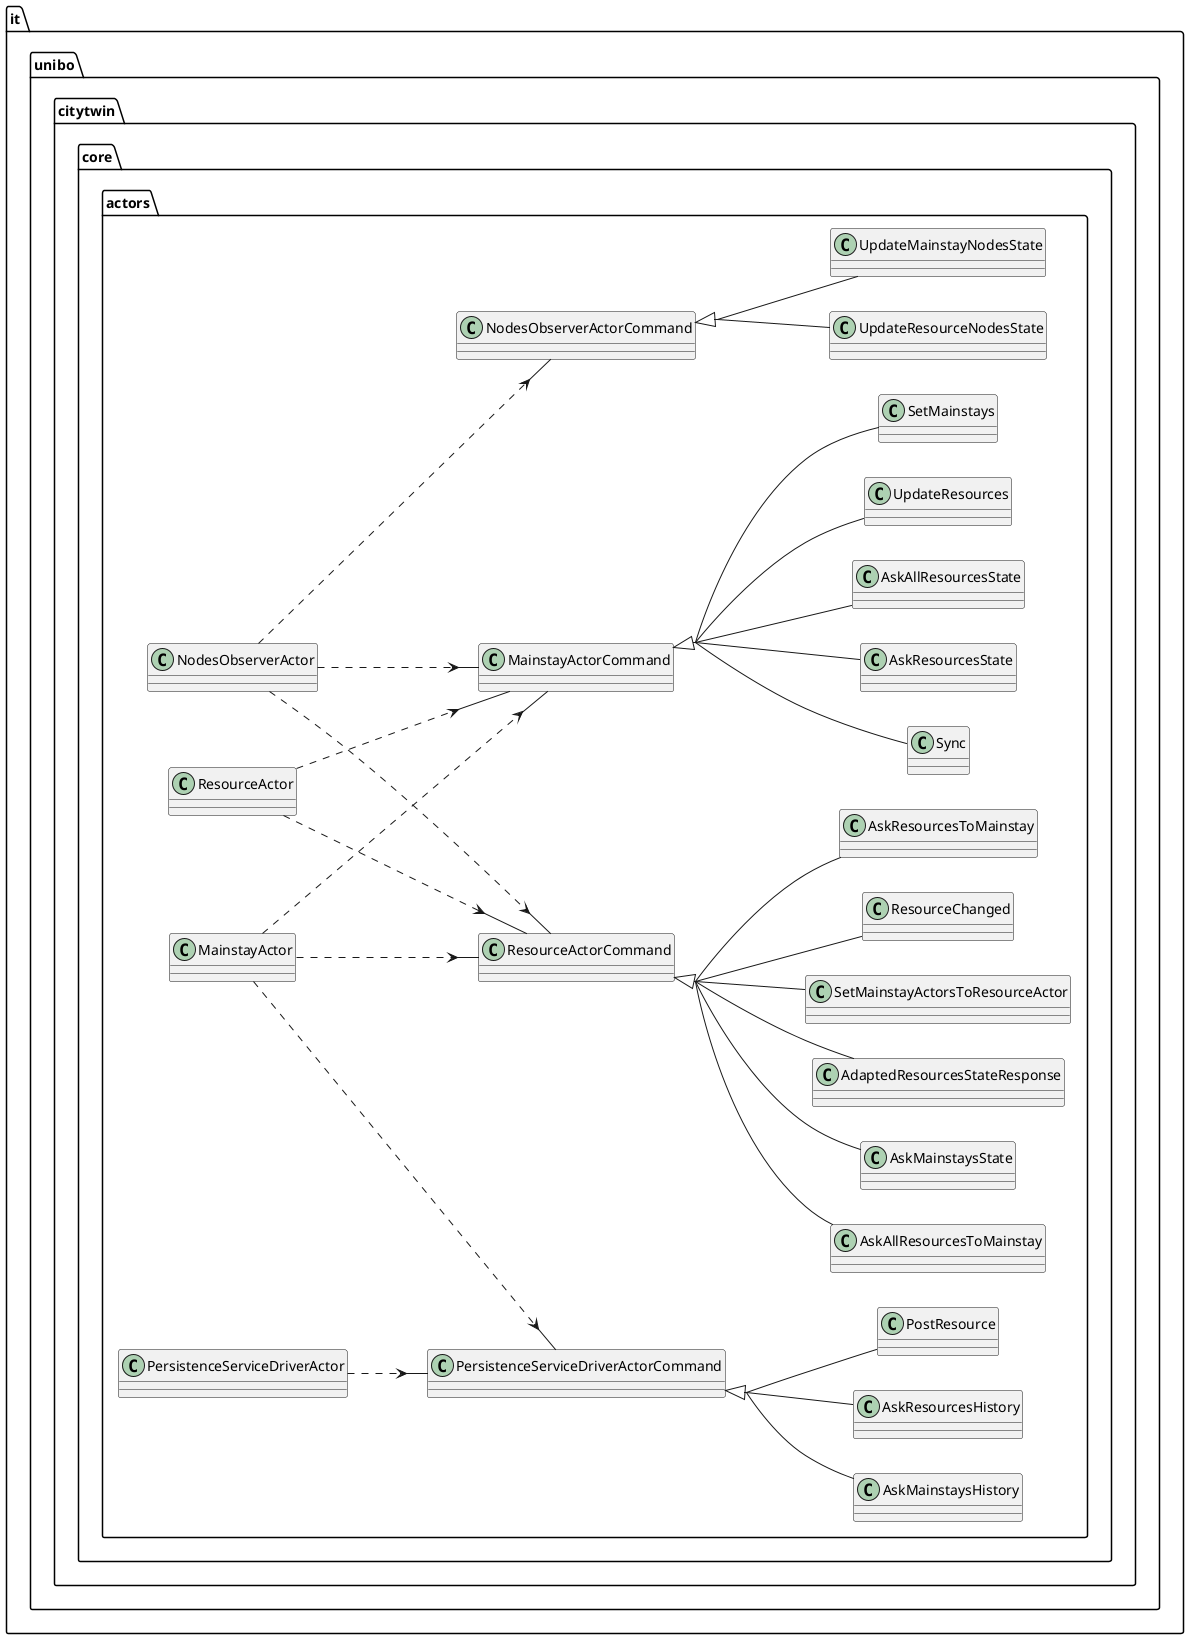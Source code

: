 @startuml

skinparam groupInheritance 2
left to right direction

package it.unibo.citytwin.core.actors {
    class ResourceActor
    class ResourceActorCommand
    class AdaptedResourcesStateResponse
    class SetMainstayActorsToResourceActor
    class ResourceChanged
    class AskResourcesToMainstay
    class AskAllResourcesToMainstay
    class AskMainstaysState

    class MainstayActor
    class MainstayActorCommand
    class AskResourcesState
    class AskAllResourcesState
    class UpdateResources
    class SetMainstays
    class Sync

    class NodesObserverActor
    class NodesObserverActorCommand
    class UpdateMainstayNodesState
    class UpdateResourceNodesState

    class PersistenceServiceDriverActor
    class PersistenceServiceDriverActorCommand
    class AskMainstaysHistory
    class AskResourcesHistory
    class PostResource
}

ResourceActorCommand <|-- AdaptedResourcesStateResponse
ResourceActorCommand <|-- SetMainstayActorsToResourceActor
ResourceActorCommand <|-- ResourceChanged
ResourceActorCommand <|-- AskResourcesToMainstay
ResourceActorCommand <|-- AskAllResourcesToMainstay
ResourceActorCommand <|-- AskMainstaysState

MainstayActorCommand <|-- AskResourcesState
MainstayActorCommand <|-- AskAllResourcesState
MainstayActorCommand <|-- UpdateResources
MainstayActorCommand <|-- SetMainstays
MainstayActorCommand <|-- Sync

NodesObserverActorCommand <|-- UpdateMainstayNodesState
NodesObserverActorCommand <|-- UpdateResourceNodesState

PersistenceServiceDriverActorCommand <|-- AskMainstaysHistory
PersistenceServiceDriverActorCommand <|-- AskResourcesHistory
PersistenceServiceDriverActorCommand <|-- PostResource

ResourceActor ..> ResourceActorCommand
MainstayActor ..> MainstayActorCommand
NodesObserverActor ..> NodesObserverActorCommand
PersistenceServiceDriverActor ..> PersistenceServiceDriverActorCommand

ResourceActor ..> MainstayActorCommand
NodesObserverActor ..> MainstayActorCommand
MainstayActor ..> PersistenceServiceDriverActorCommand
MainstayActor ..> ResourceActorCommand
NodesObserverActor ..> ResourceActorCommand

@enduml